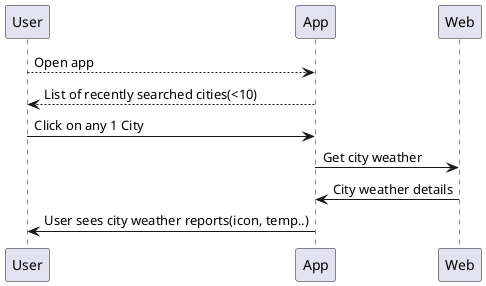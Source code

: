 @startuml
User --> App: Open app

App --> User : List of recently searched cities(<10)

User -> App: Click on any 1 City

App -> Web: Get city weather

Web -> App : City weather details

App -> User : User sees city weather reports(icon, temp..)

@enduml
